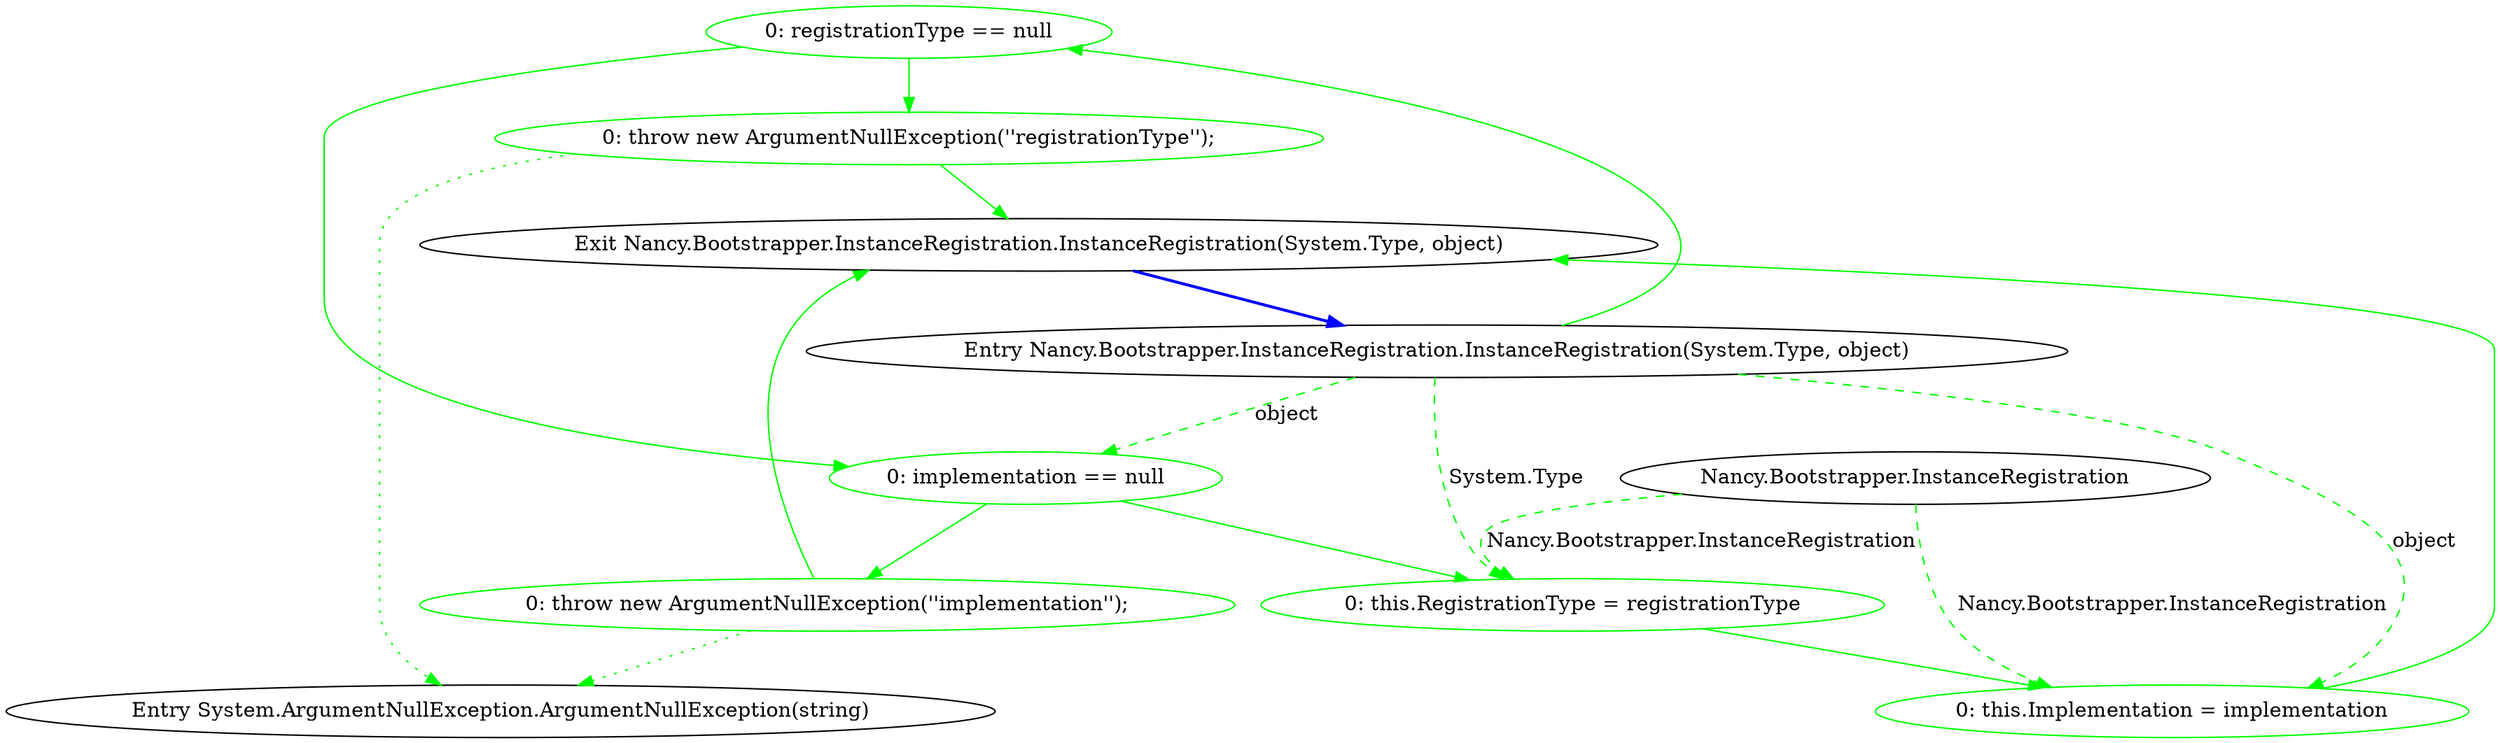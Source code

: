 digraph  {
d1 [cluster="Nancy.Bootstrapper.InstanceRegistration.InstanceRegistration(System.Type, object)", color=green, community=0, label="0: registrationType == null", span="16-16"];
d0 [cluster="Nancy.Bootstrapper.InstanceRegistration.InstanceRegistration(System.Type, object)", label="Entry Nancy.Bootstrapper.InstanceRegistration.InstanceRegistration(System.Type, object)", span="14-14"];
d2 [cluster="Nancy.Bootstrapper.InstanceRegistration.InstanceRegistration(System.Type, object)", color=green, community=0, label="0: throw new ArgumentNullException(''registrationType'');", span="18-18"];
d3 [cluster="Nancy.Bootstrapper.InstanceRegistration.InstanceRegistration(System.Type, object)", color=green, community=0, label="0: implementation == null", span="21-21"];
d4 [cluster="Nancy.Bootstrapper.InstanceRegistration.InstanceRegistration(System.Type, object)", color=green, community=0, label="0: throw new ArgumentNullException(''implementation'');", span="23-23"];
d5 [cluster="Nancy.Bootstrapper.InstanceRegistration.InstanceRegistration(System.Type, object)", color=green, community=0, label="0: this.RegistrationType = registrationType", span="26-26"];
d9 [label="Nancy.Bootstrapper.InstanceRegistration", span=""];
d6 [cluster="Nancy.Bootstrapper.InstanceRegistration.InstanceRegistration(System.Type, object)", color=green, community=0, label="0: this.Implementation = implementation", span="27-27"];
d7 [cluster="Nancy.Bootstrapper.InstanceRegistration.InstanceRegistration(System.Type, object)", label="Exit Nancy.Bootstrapper.InstanceRegistration.InstanceRegistration(System.Type, object)", span="14-14"];
d8 [cluster="System.ArgumentNullException.ArgumentNullException(string)", label="Entry System.ArgumentNullException.ArgumentNullException(string)", span="0-0"];
d1 -> d2  [color=green, key=0, style=solid];
d1 -> d3  [color=green, key=0, style=solid];
d0 -> d1  [color=green, key=0, style=solid];
d0 -> d3  [color=green, key=1, label=object, style=dashed];
d0 -> d5  [color=green, key=1, label="System.Type", style=dashed];
d0 -> d6  [color=green, key=1, label=object, style=dashed];
d2 -> d7  [color=green, key=0, style=solid];
d2 -> d8  [color=green, key=2, style=dotted];
d3 -> d4  [color=green, key=0, style=solid];
d3 -> d5  [color=green, key=0, style=solid];
d4 -> d7  [color=green, key=0, style=solid];
d4 -> d8  [color=green, key=2, style=dotted];
d5 -> d6  [color=green, key=0, style=solid];
d9 -> d5  [color=green, key=1, label="Nancy.Bootstrapper.InstanceRegistration", style=dashed];
d9 -> d6  [color=green, key=1, label="Nancy.Bootstrapper.InstanceRegistration", style=dashed];
d6 -> d7  [color=green, key=0, style=solid];
d7 -> d0  [color=blue, key=0, style=bold];
}
